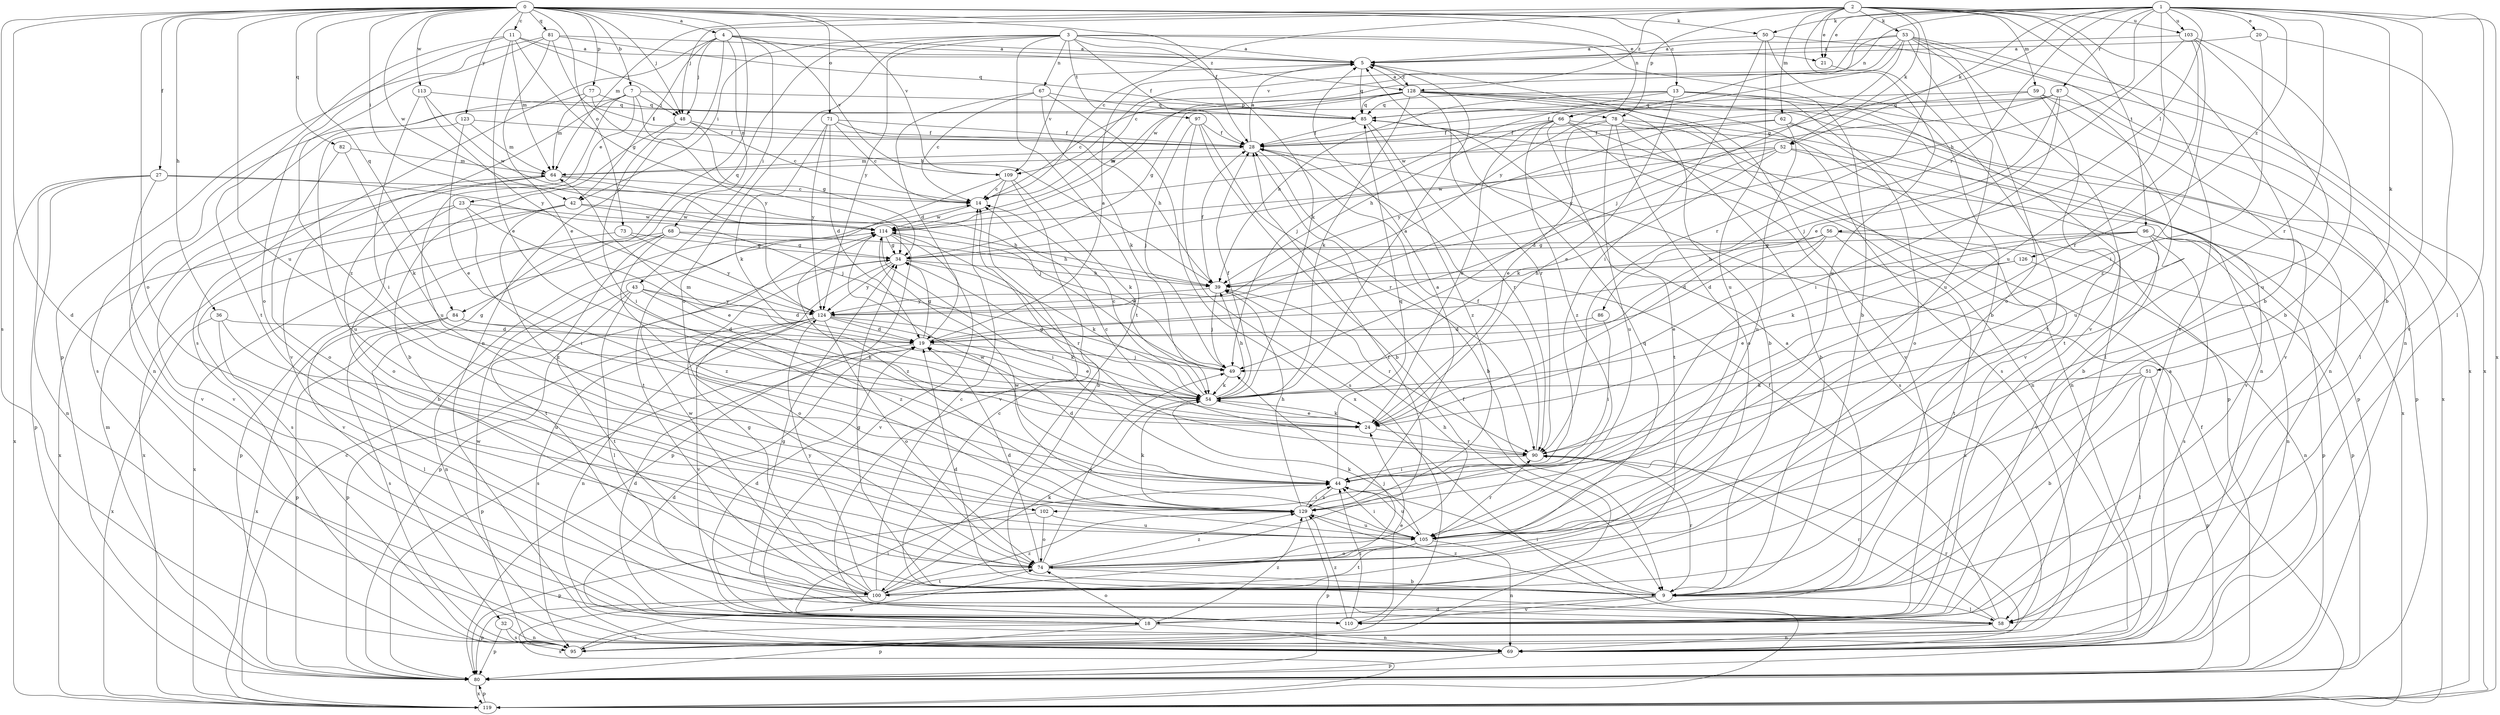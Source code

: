 strict digraph  {
0;
1;
2;
3;
4;
5;
7;
9;
11;
13;
14;
18;
19;
20;
21;
23;
24;
27;
28;
32;
34;
36;
39;
42;
43;
44;
48;
49;
50;
51;
52;
53;
54;
56;
58;
59;
62;
64;
66;
67;
68;
69;
71;
73;
74;
77;
78;
80;
81;
82;
84;
85;
86;
87;
90;
95;
96;
97;
100;
102;
103;
105;
109;
110;
113;
114;
119;
123;
124;
126;
128;
129;
0 -> 4  [label=a];
0 -> 7  [label=b];
0 -> 11  [label=c];
0 -> 13  [label=c];
0 -> 18  [label=d];
0 -> 27  [label=f];
0 -> 28  [label=f];
0 -> 32  [label=g];
0 -> 36  [label=h];
0 -> 42  [label=i];
0 -> 48  [label=j];
0 -> 50  [label=k];
0 -> 66  [label=n];
0 -> 71  [label=o];
0 -> 73  [label=o];
0 -> 74  [label=o];
0 -> 77  [label=p];
0 -> 81  [label=q];
0 -> 82  [label=q];
0 -> 84  [label=q];
0 -> 95  [label=s];
0 -> 102  [label=u];
0 -> 109  [label=v];
0 -> 113  [label=w];
0 -> 114  [label=w];
0 -> 123  [label=y];
1 -> 9  [label=b];
1 -> 20  [label=e];
1 -> 21  [label=e];
1 -> 34  [label=g];
1 -> 39  [label=h];
1 -> 50  [label=k];
1 -> 51  [label=k];
1 -> 52  [label=k];
1 -> 56  [label=l];
1 -> 58  [label=l];
1 -> 66  [label=n];
1 -> 86  [label=r];
1 -> 87  [label=r];
1 -> 90  [label=r];
1 -> 102  [label=u];
1 -> 103  [label=u];
1 -> 109  [label=v];
1 -> 119  [label=x];
1 -> 126  [label=z];
2 -> 9  [label=b];
2 -> 14  [label=c];
2 -> 21  [label=e];
2 -> 48  [label=j];
2 -> 52  [label=k];
2 -> 53  [label=k];
2 -> 59  [label=m];
2 -> 62  [label=m];
2 -> 64  [label=m];
2 -> 78  [label=p];
2 -> 90  [label=r];
2 -> 95  [label=s];
2 -> 96  [label=t];
2 -> 103  [label=u];
2 -> 105  [label=u];
2 -> 128  [label=z];
3 -> 5  [label=a];
3 -> 9  [label=b];
3 -> 21  [label=e];
3 -> 28  [label=f];
3 -> 42  [label=i];
3 -> 54  [label=k];
3 -> 67  [label=n];
3 -> 74  [label=o];
3 -> 84  [label=q];
3 -> 97  [label=t];
3 -> 100  [label=t];
3 -> 124  [label=y];
4 -> 5  [label=a];
4 -> 42  [label=i];
4 -> 43  [label=i];
4 -> 48  [label=j];
4 -> 68  [label=n];
4 -> 69  [label=n];
4 -> 95  [label=s];
4 -> 109  [label=v];
4 -> 128  [label=z];
5 -> 85  [label=q];
5 -> 109  [label=v];
5 -> 128  [label=z];
7 -> 23  [label=e];
7 -> 48  [label=j];
7 -> 78  [label=p];
7 -> 95  [label=s];
7 -> 105  [label=u];
7 -> 110  [label=v];
7 -> 124  [label=y];
9 -> 18  [label=d];
9 -> 19  [label=d];
9 -> 34  [label=g];
9 -> 44  [label=i];
9 -> 58  [label=l];
9 -> 90  [label=r];
9 -> 110  [label=v];
9 -> 129  [label=z];
11 -> 5  [label=a];
11 -> 24  [label=e];
11 -> 34  [label=g];
11 -> 48  [label=j];
11 -> 64  [label=m];
11 -> 74  [label=o];
11 -> 100  [label=t];
13 -> 24  [label=e];
13 -> 39  [label=h];
13 -> 49  [label=j];
13 -> 58  [label=l];
13 -> 69  [label=n];
13 -> 85  [label=q];
13 -> 110  [label=v];
14 -> 114  [label=w];
18 -> 5  [label=a];
18 -> 19  [label=d];
18 -> 44  [label=i];
18 -> 69  [label=n];
18 -> 74  [label=o];
18 -> 80  [label=p];
18 -> 95  [label=s];
18 -> 129  [label=z];
19 -> 5  [label=a];
19 -> 34  [label=g];
19 -> 49  [label=j];
19 -> 80  [label=p];
20 -> 5  [label=a];
20 -> 44  [label=i];
20 -> 110  [label=v];
21 -> 100  [label=t];
23 -> 9  [label=b];
23 -> 24  [label=e];
23 -> 44  [label=i];
23 -> 114  [label=w];
23 -> 119  [label=x];
24 -> 54  [label=k];
24 -> 90  [label=r];
27 -> 14  [label=c];
27 -> 49  [label=j];
27 -> 69  [label=n];
27 -> 80  [label=p];
27 -> 110  [label=v];
27 -> 119  [label=x];
28 -> 5  [label=a];
28 -> 9  [label=b];
28 -> 64  [label=m];
32 -> 69  [label=n];
32 -> 80  [label=p];
32 -> 95  [label=s];
34 -> 39  [label=h];
34 -> 54  [label=k];
34 -> 74  [label=o];
34 -> 80  [label=p];
34 -> 124  [label=y];
36 -> 19  [label=d];
36 -> 58  [label=l];
36 -> 105  [label=u];
36 -> 119  [label=x];
39 -> 28  [label=f];
39 -> 49  [label=j];
39 -> 90  [label=r];
39 -> 124  [label=y];
42 -> 39  [label=h];
42 -> 95  [label=s];
42 -> 114  [label=w];
42 -> 119  [label=x];
42 -> 129  [label=z];
43 -> 19  [label=d];
43 -> 58  [label=l];
43 -> 69  [label=n];
43 -> 100  [label=t];
43 -> 124  [label=y];
43 -> 129  [label=z];
44 -> 19  [label=d];
44 -> 85  [label=q];
44 -> 105  [label=u];
44 -> 114  [label=w];
44 -> 129  [label=z];
48 -> 9  [label=b];
48 -> 14  [label=c];
48 -> 28  [label=f];
48 -> 34  [label=g];
48 -> 44  [label=i];
49 -> 54  [label=k];
49 -> 114  [label=w];
50 -> 5  [label=a];
50 -> 9  [label=b];
50 -> 44  [label=i];
50 -> 105  [label=u];
50 -> 119  [label=x];
51 -> 9  [label=b];
51 -> 54  [label=k];
51 -> 58  [label=l];
51 -> 80  [label=p];
51 -> 105  [label=u];
52 -> 9  [label=b];
52 -> 19  [label=d];
52 -> 54  [label=k];
52 -> 64  [label=m];
52 -> 110  [label=v];
52 -> 114  [label=w];
53 -> 5  [label=a];
53 -> 14  [label=c];
53 -> 49  [label=j];
53 -> 69  [label=n];
53 -> 74  [label=o];
53 -> 105  [label=u];
53 -> 110  [label=v];
53 -> 114  [label=w];
53 -> 119  [label=x];
53 -> 124  [label=y];
54 -> 5  [label=a];
54 -> 14  [label=c];
54 -> 24  [label=e];
54 -> 28  [label=f];
54 -> 34  [label=g];
54 -> 39  [label=h];
54 -> 64  [label=m];
56 -> 19  [label=d];
56 -> 24  [label=e];
56 -> 34  [label=g];
56 -> 39  [label=h];
56 -> 80  [label=p];
56 -> 100  [label=t];
58 -> 14  [label=c];
58 -> 28  [label=f];
58 -> 34  [label=g];
58 -> 69  [label=n];
58 -> 90  [label=r];
59 -> 28  [label=f];
59 -> 58  [label=l];
59 -> 85  [label=q];
59 -> 100  [label=t];
59 -> 110  [label=v];
62 -> 28  [label=f];
62 -> 74  [label=o];
62 -> 80  [label=p];
62 -> 105  [label=u];
62 -> 124  [label=y];
64 -> 14  [label=c];
64 -> 49  [label=j];
64 -> 74  [label=o];
64 -> 110  [label=v];
66 -> 24  [label=e];
66 -> 28  [label=f];
66 -> 39  [label=h];
66 -> 69  [label=n];
66 -> 80  [label=p];
66 -> 95  [label=s];
66 -> 100  [label=t];
66 -> 129  [label=z];
67 -> 14  [label=c];
67 -> 19  [label=d];
67 -> 54  [label=k];
67 -> 85  [label=q];
67 -> 119  [label=x];
68 -> 34  [label=g];
68 -> 39  [label=h];
68 -> 80  [label=p];
68 -> 100  [label=t];
68 -> 119  [label=x];
68 -> 129  [label=z];
69 -> 19  [label=d];
69 -> 80  [label=p];
69 -> 90  [label=r];
71 -> 14  [label=c];
71 -> 19  [label=d];
71 -> 28  [label=f];
71 -> 39  [label=h];
71 -> 54  [label=k];
71 -> 124  [label=y];
73 -> 34  [label=g];
73 -> 110  [label=v];
73 -> 124  [label=y];
74 -> 9  [label=b];
74 -> 19  [label=d];
74 -> 28  [label=f];
74 -> 39  [label=h];
74 -> 49  [label=j];
74 -> 85  [label=q];
74 -> 100  [label=t];
74 -> 129  [label=z];
77 -> 28  [label=f];
77 -> 64  [label=m];
77 -> 69  [label=n];
77 -> 85  [label=q];
78 -> 9  [label=b];
78 -> 24  [label=e];
78 -> 28  [label=f];
78 -> 69  [label=n];
78 -> 74  [label=o];
78 -> 80  [label=p];
78 -> 105  [label=u];
80 -> 5  [label=a];
80 -> 64  [label=m];
80 -> 119  [label=x];
81 -> 5  [label=a];
81 -> 24  [label=e];
81 -> 39  [label=h];
81 -> 80  [label=p];
81 -> 85  [label=q];
81 -> 129  [label=z];
82 -> 54  [label=k];
82 -> 64  [label=m];
82 -> 74  [label=o];
84 -> 19  [label=d];
84 -> 54  [label=k];
84 -> 80  [label=p];
84 -> 95  [label=s];
84 -> 119  [label=x];
85 -> 28  [label=f];
85 -> 90  [label=r];
85 -> 119  [label=x];
85 -> 129  [label=z];
86 -> 19  [label=d];
86 -> 44  [label=i];
87 -> 44  [label=i];
87 -> 49  [label=j];
87 -> 85  [label=q];
87 -> 105  [label=u];
87 -> 114  [label=w];
87 -> 124  [label=y];
90 -> 14  [label=c];
90 -> 28  [label=f];
90 -> 44  [label=i];
95 -> 28  [label=f];
95 -> 74  [label=o];
95 -> 114  [label=w];
96 -> 19  [label=d];
96 -> 34  [label=g];
96 -> 54  [label=k];
96 -> 69  [label=n];
96 -> 80  [label=p];
96 -> 95  [label=s];
96 -> 110  [label=v];
97 -> 9  [label=b];
97 -> 28  [label=f];
97 -> 49  [label=j];
97 -> 90  [label=r];
97 -> 95  [label=s];
100 -> 14  [label=c];
100 -> 34  [label=g];
100 -> 49  [label=j];
100 -> 54  [label=k];
100 -> 80  [label=p];
100 -> 114  [label=w];
100 -> 119  [label=x];
100 -> 124  [label=y];
100 -> 129  [label=z];
102 -> 74  [label=o];
102 -> 80  [label=p];
102 -> 105  [label=u];
103 -> 5  [label=a];
103 -> 9  [label=b];
103 -> 24  [label=e];
103 -> 90  [label=r];
103 -> 105  [label=u];
103 -> 129  [label=z];
105 -> 44  [label=i];
105 -> 54  [label=k];
105 -> 69  [label=n];
105 -> 74  [label=o];
105 -> 90  [label=r];
105 -> 100  [label=t];
105 -> 114  [label=w];
109 -> 9  [label=b];
109 -> 14  [label=c];
109 -> 54  [label=k];
109 -> 100  [label=t];
109 -> 110  [label=v];
110 -> 19  [label=d];
110 -> 24  [label=e];
110 -> 44  [label=i];
110 -> 129  [label=z];
113 -> 44  [label=i];
113 -> 85  [label=q];
113 -> 114  [label=w];
113 -> 124  [label=y];
114 -> 34  [label=g];
114 -> 44  [label=i];
114 -> 80  [label=p];
114 -> 90  [label=r];
114 -> 110  [label=v];
114 -> 129  [label=z];
119 -> 14  [label=c];
119 -> 28  [label=f];
119 -> 80  [label=p];
123 -> 24  [label=e];
123 -> 28  [label=f];
123 -> 64  [label=m];
123 -> 105  [label=u];
124 -> 19  [label=d];
124 -> 24  [label=e];
124 -> 54  [label=k];
124 -> 69  [label=n];
124 -> 74  [label=o];
124 -> 80  [label=p];
124 -> 95  [label=s];
124 -> 110  [label=v];
126 -> 24  [label=e];
126 -> 39  [label=h];
126 -> 69  [label=n];
128 -> 5  [label=a];
128 -> 9  [label=b];
128 -> 14  [label=c];
128 -> 34  [label=g];
128 -> 54  [label=k];
128 -> 69  [label=n];
128 -> 85  [label=q];
128 -> 90  [label=r];
128 -> 95  [label=s];
128 -> 110  [label=v];
128 -> 114  [label=w];
128 -> 119  [label=x];
129 -> 5  [label=a];
129 -> 39  [label=h];
129 -> 44  [label=i];
129 -> 54  [label=k];
129 -> 80  [label=p];
129 -> 105  [label=u];
}
